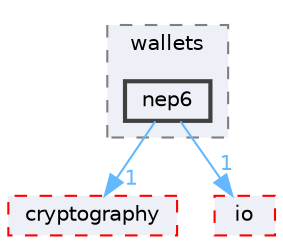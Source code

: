 digraph "include/neo/wallets/nep6"
{
 // LATEX_PDF_SIZE
  bgcolor="transparent";
  edge [fontname=Helvetica,fontsize=10,labelfontname=Helvetica,labelfontsize=10];
  node [fontname=Helvetica,fontsize=10,shape=box,height=0.2,width=0.4];
  compound=true
  subgraph clusterdir_71a3caae203f875803ca2b4c19c35b2e {
    graph [ bgcolor="#edf0f7", pencolor="grey50", label="wallets", fontname=Helvetica,fontsize=10 style="filled,dashed", URL="dir_71a3caae203f875803ca2b4c19c35b2e.html",tooltip=""]
  dir_18fb7670a2c5e518eddc02fca3d9f0d7 [label="nep6", fillcolor="#edf0f7", color="grey25", style="filled,bold", URL="dir_18fb7670a2c5e518eddc02fca3d9f0d7.html",tooltip=""];
  }
  dir_13a601a931e8adce0785ba6498e440f3 [label="cryptography", fillcolor="#edf0f7", color="red", style="filled,dashed", URL="dir_13a601a931e8adce0785ba6498e440f3.html",tooltip=""];
  dir_a46a28fba43bd7a324367dd633ce3fbb [label="io", fillcolor="#edf0f7", color="red", style="filled,dashed", URL="dir_a46a28fba43bd7a324367dd633ce3fbb.html",tooltip=""];
  dir_18fb7670a2c5e518eddc02fca3d9f0d7->dir_13a601a931e8adce0785ba6498e440f3 [headlabel="1", labeldistance=1.5 headhref="dir_000037_000012.html" href="dir_000037_000012.html" color="steelblue1" fontcolor="steelblue1"];
  dir_18fb7670a2c5e518eddc02fca3d9f0d7->dir_a46a28fba43bd7a324367dd633ce3fbb [headlabel="1", labeldistance=1.5 headhref="dir_000037_000020.html" href="dir_000037_000020.html" color="steelblue1" fontcolor="steelblue1"];
}
